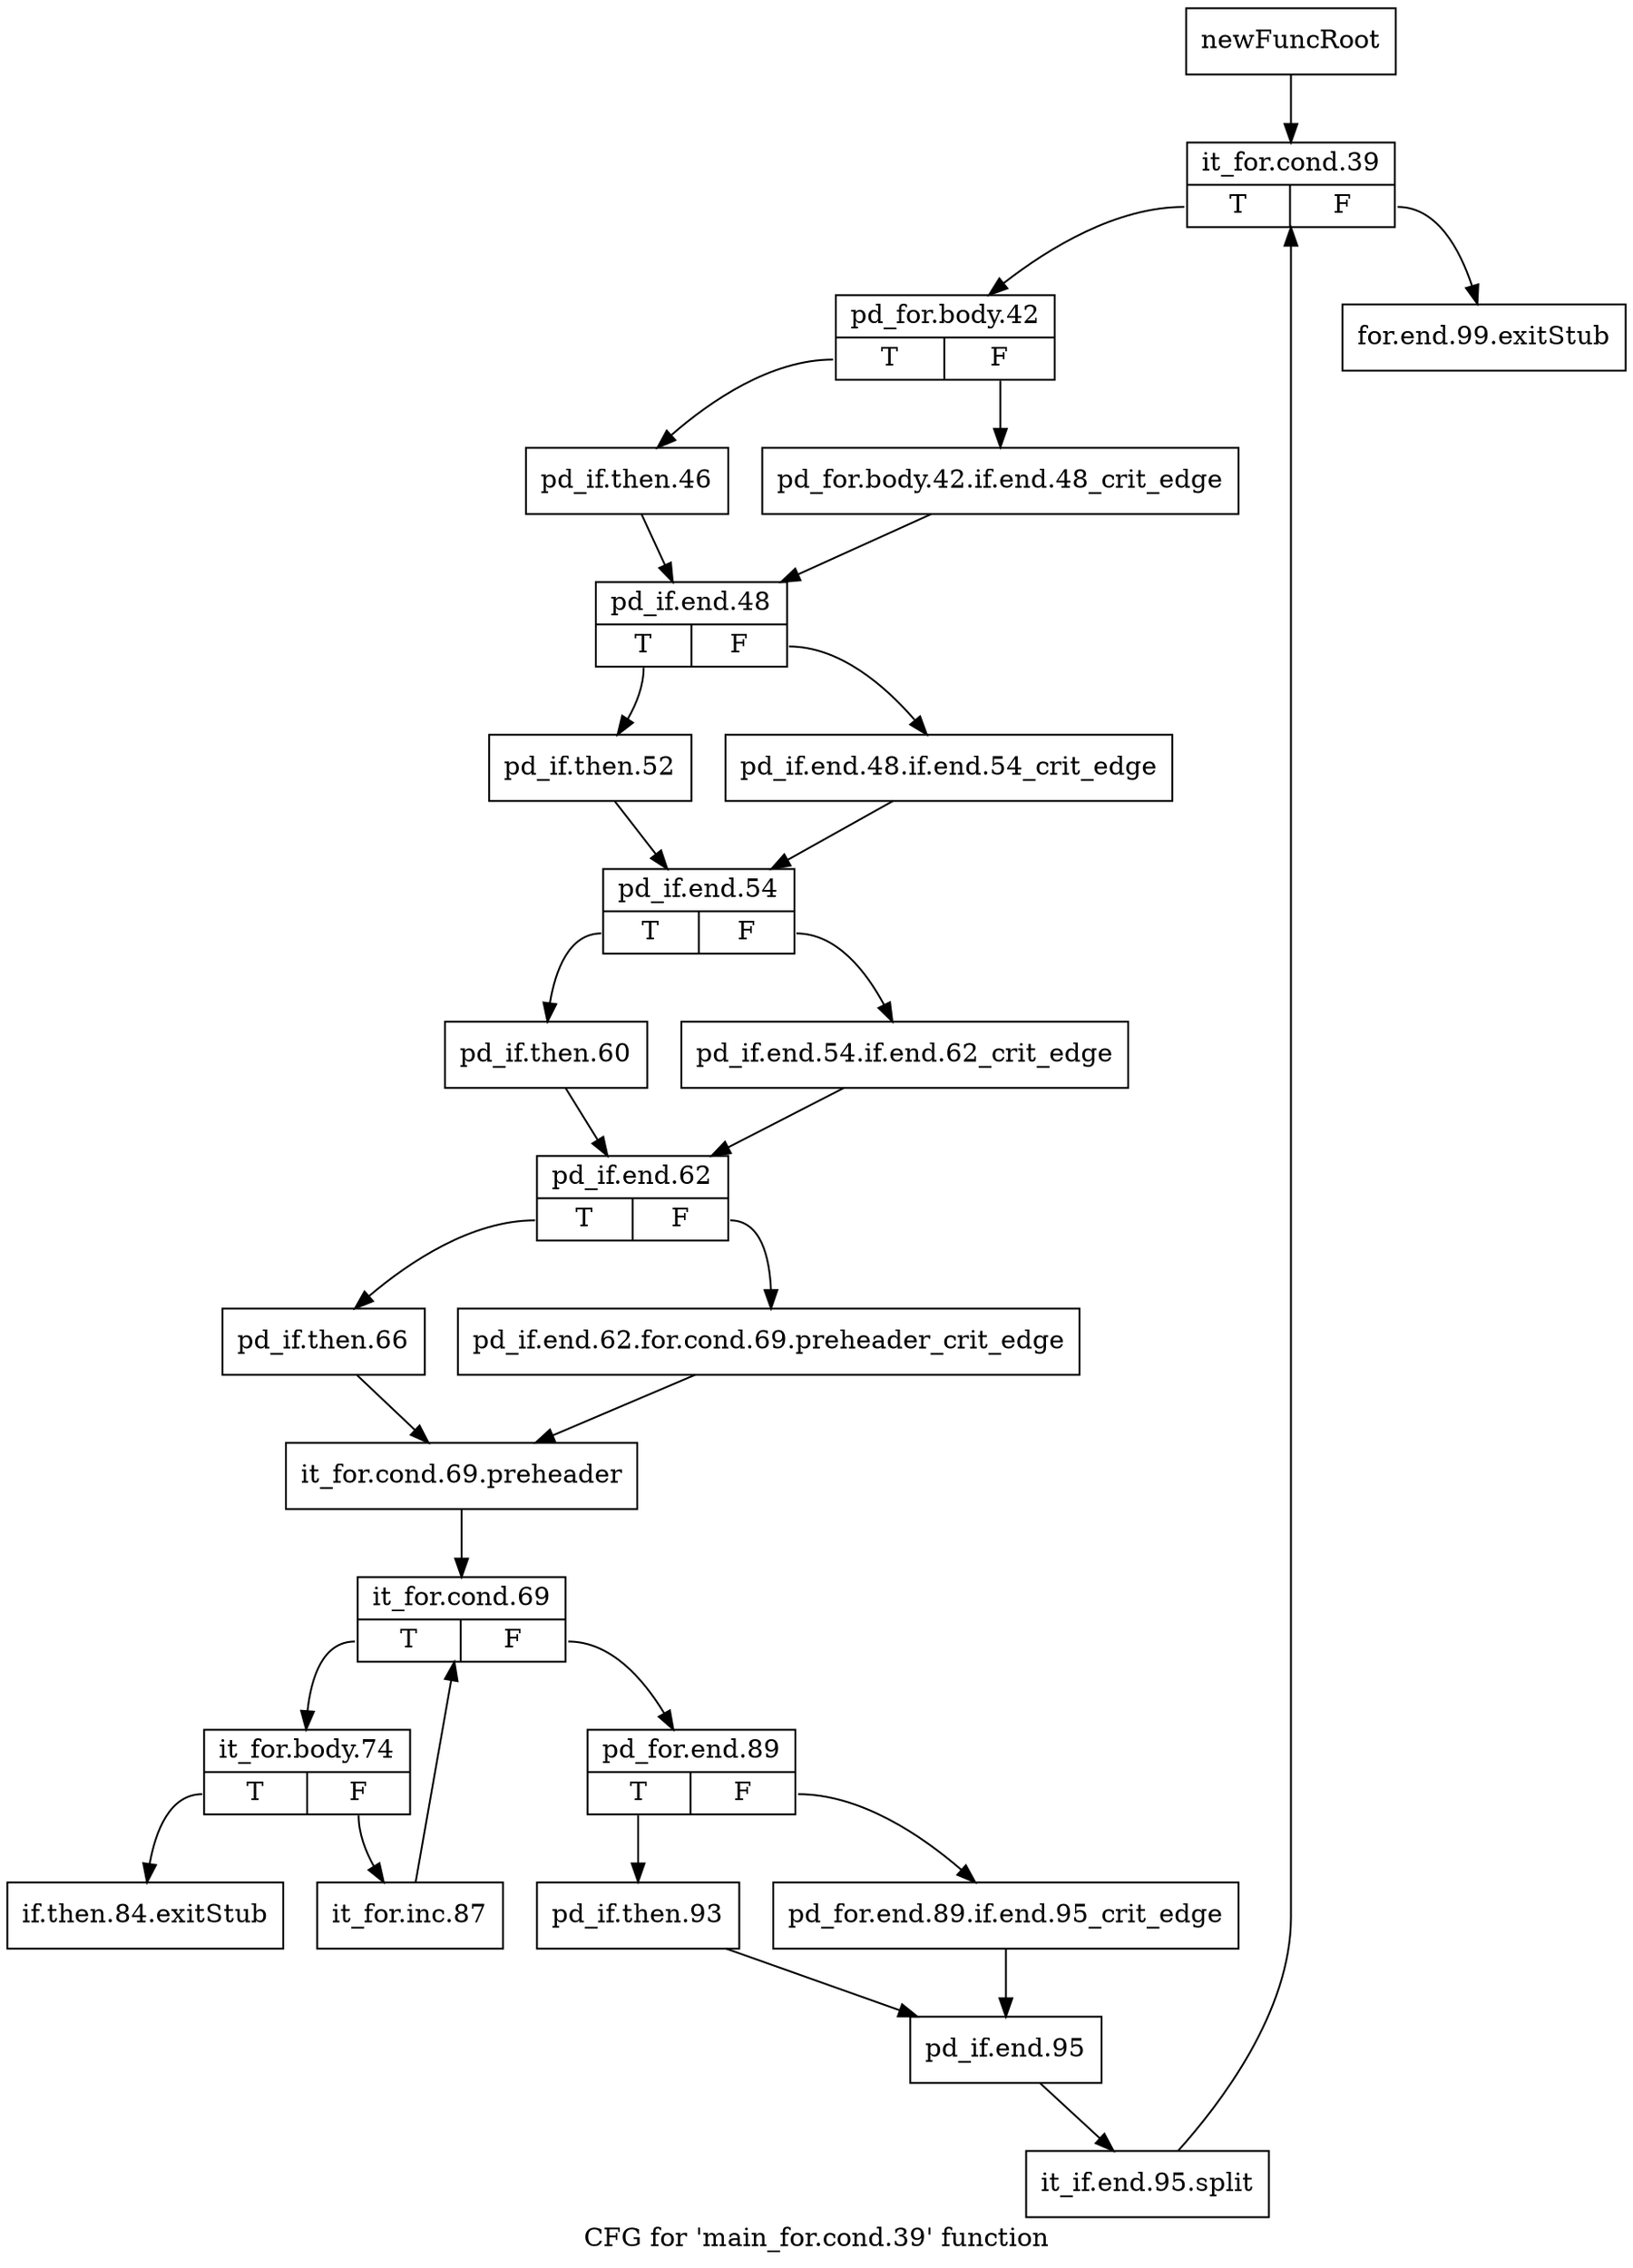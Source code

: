 digraph "CFG for 'main_for.cond.39' function" {
	label="CFG for 'main_for.cond.39' function";

	Node0x17ae160 [shape=record,label="{newFuncRoot}"];
	Node0x17ae160 -> Node0x17b76c0;
	Node0x17b7620 [shape=record,label="{for.end.99.exitStub}"];
	Node0x17b7670 [shape=record,label="{if.then.84.exitStub}"];
	Node0x17b76c0 [shape=record,label="{it_for.cond.39|{<s0>T|<s1>F}}"];
	Node0x17b76c0:s0 -> Node0x17b7710;
	Node0x17b76c0:s1 -> Node0x17b7620;
	Node0x17b7710 [shape=record,label="{pd_for.body.42|{<s0>T|<s1>F}}"];
	Node0x17b7710:s0 -> Node0x17b77b0;
	Node0x17b7710:s1 -> Node0x17b7760;
	Node0x17b7760 [shape=record,label="{pd_for.body.42.if.end.48_crit_edge}"];
	Node0x17b7760 -> Node0x17b7800;
	Node0x17b77b0 [shape=record,label="{pd_if.then.46}"];
	Node0x17b77b0 -> Node0x17b7800;
	Node0x17b7800 [shape=record,label="{pd_if.end.48|{<s0>T|<s1>F}}"];
	Node0x17b7800:s0 -> Node0x17b78a0;
	Node0x17b7800:s1 -> Node0x17b7850;
	Node0x17b7850 [shape=record,label="{pd_if.end.48.if.end.54_crit_edge}"];
	Node0x17b7850 -> Node0x17b78f0;
	Node0x17b78a0 [shape=record,label="{pd_if.then.52}"];
	Node0x17b78a0 -> Node0x17b78f0;
	Node0x17b78f0 [shape=record,label="{pd_if.end.54|{<s0>T|<s1>F}}"];
	Node0x17b78f0:s0 -> Node0x17b7990;
	Node0x17b78f0:s1 -> Node0x17b7940;
	Node0x17b7940 [shape=record,label="{pd_if.end.54.if.end.62_crit_edge}"];
	Node0x17b7940 -> Node0x17b79e0;
	Node0x17b7990 [shape=record,label="{pd_if.then.60}"];
	Node0x17b7990 -> Node0x17b79e0;
	Node0x17b79e0 [shape=record,label="{pd_if.end.62|{<s0>T|<s1>F}}"];
	Node0x17b79e0:s0 -> Node0x17b7a80;
	Node0x17b79e0:s1 -> Node0x17b7a30;
	Node0x17b7a30 [shape=record,label="{pd_if.end.62.for.cond.69.preheader_crit_edge}"];
	Node0x17b7a30 -> Node0x17b7ad0;
	Node0x17b7a80 [shape=record,label="{pd_if.then.66}"];
	Node0x17b7a80 -> Node0x17b7ad0;
	Node0x17b7ad0 [shape=record,label="{it_for.cond.69.preheader}"];
	Node0x17b7ad0 -> Node0x17b7b20;
	Node0x17b7b20 [shape=record,label="{it_for.cond.69|{<s0>T|<s1>F}}"];
	Node0x17b7b20:s0 -> Node0x17b7cb0;
	Node0x17b7b20:s1 -> Node0x17b7b70;
	Node0x17b7b70 [shape=record,label="{pd_for.end.89|{<s0>T|<s1>F}}"];
	Node0x17b7b70:s0 -> Node0x17b7c10;
	Node0x17b7b70:s1 -> Node0x17b7bc0;
	Node0x17b7bc0 [shape=record,label="{pd_for.end.89.if.end.95_crit_edge}"];
	Node0x17b7bc0 -> Node0x17b7c60;
	Node0x17b7c10 [shape=record,label="{pd_if.then.93}"];
	Node0x17b7c10 -> Node0x17b7c60;
	Node0x17b7c60 [shape=record,label="{pd_if.end.95}"];
	Node0x17b7c60 -> Node0x1a270e0;
	Node0x1a270e0 [shape=record,label="{it_if.end.95.split}"];
	Node0x1a270e0 -> Node0x17b76c0;
	Node0x17b7cb0 [shape=record,label="{it_for.body.74|{<s0>T|<s1>F}}"];
	Node0x17b7cb0:s0 -> Node0x17b7670;
	Node0x17b7cb0:s1 -> Node0x17b7d00;
	Node0x17b7d00 [shape=record,label="{it_for.inc.87}"];
	Node0x17b7d00 -> Node0x17b7b20;
}
